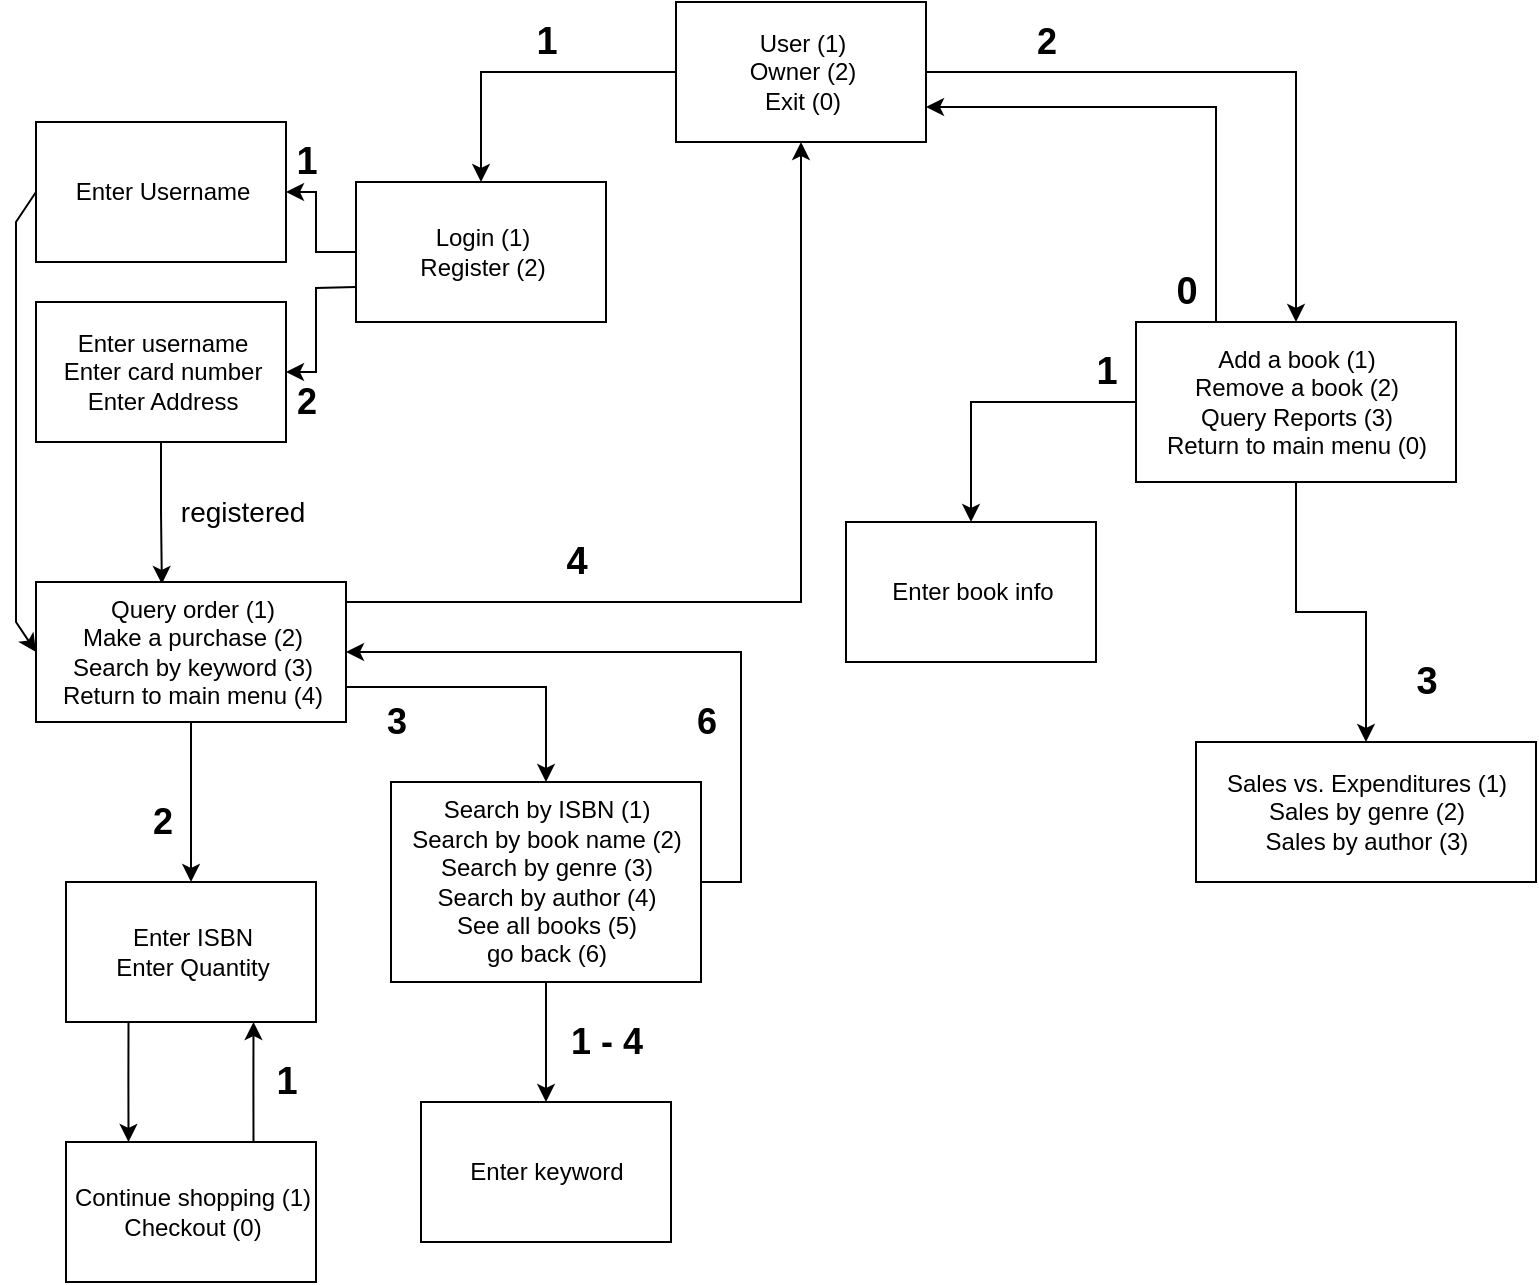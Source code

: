 <mxfile version="20.6.0" type="device"><diagram id="MAAnTbD2hsd14_xDZTOC" name="Page-1"><mxGraphModel dx="1422" dy="794" grid="1" gridSize="10" guides="1" tooltips="1" connect="1" arrows="1" fold="1" page="1" pageScale="1" pageWidth="850" pageHeight="1100" math="0" shadow="0"><root><mxCell id="0"/><mxCell id="1" parent="0"/><mxCell id="7GmeE4RXz8GgBaFTA77W-3" style="edgeStyle=orthogonalEdgeStyle;rounded=0;orthogonalLoop=1;jettySize=auto;html=1;entryX=0.5;entryY=0;entryDx=0;entryDy=0;" edge="1" parent="1" source="7GmeE4RXz8GgBaFTA77W-1" target="7GmeE4RXz8GgBaFTA77W-2"><mxGeometry relative="1" as="geometry"/></mxCell><mxCell id="7GmeE4RXz8GgBaFTA77W-6" style="edgeStyle=orthogonalEdgeStyle;rounded=0;orthogonalLoop=1;jettySize=auto;html=1;entryX=0.5;entryY=0;entryDx=0;entryDy=0;" edge="1" parent="1" source="7GmeE4RXz8GgBaFTA77W-1" target="7GmeE4RXz8GgBaFTA77W-5"><mxGeometry relative="1" as="geometry"/></mxCell><mxCell id="7GmeE4RXz8GgBaFTA77W-1" value="User (1)&lt;br&gt;Owner (2)&lt;br&gt;Exit (0)" style="html=1;" vertex="1" parent="1"><mxGeometry x="340" y="10" width="125" height="70" as="geometry"/></mxCell><mxCell id="7GmeE4RXz8GgBaFTA77W-10" style="edgeStyle=orthogonalEdgeStyle;rounded=0;orthogonalLoop=1;jettySize=auto;html=1;entryX=1;entryY=0.5;entryDx=0;entryDy=0;fontSize=18;exitX=0;exitY=0.5;exitDx=0;exitDy=0;" edge="1" parent="1" source="7GmeE4RXz8GgBaFTA77W-2" target="7GmeE4RXz8GgBaFTA77W-9"><mxGeometry relative="1" as="geometry"/></mxCell><mxCell id="7GmeE4RXz8GgBaFTA77W-2" value="Login (1)&lt;br&gt;Register (2)" style="html=1;" vertex="1" parent="1"><mxGeometry x="180" y="100" width="125" height="70" as="geometry"/></mxCell><mxCell id="7GmeE4RXz8GgBaFTA77W-4" value="&lt;b&gt;&lt;font style=&quot;font-size: 19px;&quot;&gt;1&lt;/font&gt;&lt;/b&gt;" style="text;html=1;align=center;verticalAlign=middle;resizable=0;points=[];autosize=1;strokeColor=none;fillColor=none;" vertex="1" parent="1"><mxGeometry x="260" y="10" width="30" height="40" as="geometry"/></mxCell><mxCell id="7GmeE4RXz8GgBaFTA77W-77" style="edgeStyle=orthogonalEdgeStyle;rounded=0;orthogonalLoop=1;jettySize=auto;html=1;exitX=0;exitY=0.5;exitDx=0;exitDy=0;fontSize=14;entryX=0.5;entryY=0;entryDx=0;entryDy=0;" edge="1" parent="1" source="7GmeE4RXz8GgBaFTA77W-5" target="7GmeE4RXz8GgBaFTA77W-78"><mxGeometry relative="1" as="geometry"><mxPoint x="500" y="320" as="targetPoint"/></mxGeometry></mxCell><mxCell id="7GmeE4RXz8GgBaFTA77W-81" style="edgeStyle=orthogonalEdgeStyle;rounded=0;orthogonalLoop=1;jettySize=auto;html=1;exitX=0.25;exitY=0;exitDx=0;exitDy=0;entryX=1;entryY=0.75;entryDx=0;entryDy=0;fontSize=14;" edge="1" parent="1" source="7GmeE4RXz8GgBaFTA77W-5" target="7GmeE4RXz8GgBaFTA77W-1"><mxGeometry relative="1" as="geometry"/></mxCell><mxCell id="7GmeE4RXz8GgBaFTA77W-84" style="edgeStyle=orthogonalEdgeStyle;rounded=0;orthogonalLoop=1;jettySize=auto;html=1;entryX=0.5;entryY=0;entryDx=0;entryDy=0;fontSize=14;" edge="1" parent="1" source="7GmeE4RXz8GgBaFTA77W-5" target="7GmeE4RXz8GgBaFTA77W-83"><mxGeometry relative="1" as="geometry"/></mxCell><mxCell id="7GmeE4RXz8GgBaFTA77W-5" value="Add a book (1)&lt;br&gt;Remove a book (2)&lt;br&gt;Query Reports (3)&lt;br&gt;Return to main menu (0)" style="html=1;" vertex="1" parent="1"><mxGeometry x="570" y="170" width="160" height="80" as="geometry"/></mxCell><mxCell id="7GmeE4RXz8GgBaFTA77W-7" value="&lt;b&gt;&lt;font style=&quot;font-size: 18px;&quot;&gt;2&lt;/font&gt;&lt;/b&gt;" style="text;html=1;align=center;verticalAlign=middle;resizable=0;points=[];autosize=1;strokeColor=none;fillColor=none;" vertex="1" parent="1"><mxGeometry x="510" y="10" width="30" height="40" as="geometry"/></mxCell><mxCell id="7GmeE4RXz8GgBaFTA77W-9" value="Enter Username" style="html=1;" vertex="1" parent="1"><mxGeometry x="20" y="70" width="125" height="70" as="geometry"/></mxCell><mxCell id="7GmeE4RXz8GgBaFTA77W-11" value="&lt;b&gt;&lt;font style=&quot;font-size: 19px;&quot;&gt;1&lt;/font&gt;&lt;/b&gt;" style="text;html=1;align=center;verticalAlign=middle;resizable=0;points=[];autosize=1;strokeColor=none;fillColor=none;" vertex="1" parent="1"><mxGeometry x="140" y="70" width="30" height="40" as="geometry"/></mxCell><mxCell id="7GmeE4RXz8GgBaFTA77W-25" style="edgeStyle=orthogonalEdgeStyle;rounded=0;orthogonalLoop=1;jettySize=auto;html=1;entryX=0.406;entryY=0.014;entryDx=0;entryDy=0;entryPerimeter=0;fontSize=14;" edge="1" parent="1" source="7GmeE4RXz8GgBaFTA77W-12" target="7GmeE4RXz8GgBaFTA77W-15"><mxGeometry relative="1" as="geometry"/></mxCell><mxCell id="7GmeE4RXz8GgBaFTA77W-12" value="Enter username&lt;br&gt;Enter card number&lt;br&gt;Enter Address" style="html=1;" vertex="1" parent="1"><mxGeometry x="20" y="160" width="125" height="70" as="geometry"/></mxCell><mxCell id="7GmeE4RXz8GgBaFTA77W-14" value="&lt;b&gt;&lt;font style=&quot;font-size: 18px;&quot;&gt;2&lt;/font&gt;&lt;/b&gt;" style="text;html=1;align=center;verticalAlign=middle;resizable=0;points=[];autosize=1;strokeColor=none;fillColor=none;" vertex="1" parent="1"><mxGeometry x="140" y="190" width="30" height="40" as="geometry"/></mxCell><mxCell id="7GmeE4RXz8GgBaFTA77W-28" style="edgeStyle=orthogonalEdgeStyle;rounded=0;orthogonalLoop=1;jettySize=auto;html=1;entryX=0.5;entryY=1;entryDx=0;entryDy=0;fontSize=14;" edge="1" parent="1" source="7GmeE4RXz8GgBaFTA77W-15" target="7GmeE4RXz8GgBaFTA77W-1"><mxGeometry relative="1" as="geometry"><Array as="points"><mxPoint x="403" y="310"/></Array></mxGeometry></mxCell><mxCell id="7GmeE4RXz8GgBaFTA77W-50" style="edgeStyle=orthogonalEdgeStyle;rounded=0;orthogonalLoop=1;jettySize=auto;html=1;exitX=1;exitY=0.75;exitDx=0;exitDy=0;entryX=0.5;entryY=0;entryDx=0;entryDy=0;fontSize=14;" edge="1" parent="1" source="7GmeE4RXz8GgBaFTA77W-15" target="7GmeE4RXz8GgBaFTA77W-49"><mxGeometry relative="1" as="geometry"/></mxCell><mxCell id="7GmeE4RXz8GgBaFTA77W-73" style="edgeStyle=orthogonalEdgeStyle;rounded=0;orthogonalLoop=1;jettySize=auto;html=1;exitX=0.5;exitY=1;exitDx=0;exitDy=0;entryX=0.5;entryY=0;entryDx=0;entryDy=0;fontSize=14;" edge="1" parent="1" source="7GmeE4RXz8GgBaFTA77W-15" target="7GmeE4RXz8GgBaFTA77W-34"><mxGeometry relative="1" as="geometry"/></mxCell><mxCell id="7GmeE4RXz8GgBaFTA77W-15" value="Query order (1)&lt;br&gt;Make a purchase (2)&lt;br&gt;Search by keyword (3)&lt;br&gt;Return to main menu (4)" style="html=1;" vertex="1" parent="1"><mxGeometry x="20" y="300" width="155" height="70" as="geometry"/></mxCell><mxCell id="7GmeE4RXz8GgBaFTA77W-23" value="registered&amp;nbsp;" style="text;html=1;align=center;verticalAlign=middle;resizable=0;points=[];autosize=1;strokeColor=none;fillColor=none;fontSize=14;" vertex="1" parent="1"><mxGeometry x="80" y="250" width="90" height="30" as="geometry"/></mxCell><mxCell id="7GmeE4RXz8GgBaFTA77W-24" value="" style="endArrow=classic;html=1;rounded=0;fontSize=14;exitX=0;exitY=0.75;exitDx=0;exitDy=0;entryX=1;entryY=0.5;entryDx=0;entryDy=0;" edge="1" parent="1" source="7GmeE4RXz8GgBaFTA77W-2" target="7GmeE4RXz8GgBaFTA77W-12"><mxGeometry width="50" height="50" relative="1" as="geometry"><mxPoint x="400" y="400" as="sourcePoint"/><mxPoint x="160" y="190" as="targetPoint"/><Array as="points"><mxPoint x="160" y="153"/><mxPoint x="160" y="195"/></Array></mxGeometry></mxCell><mxCell id="7GmeE4RXz8GgBaFTA77W-27" value="" style="endArrow=classic;html=1;rounded=0;fontSize=14;exitX=0;exitY=0.5;exitDx=0;exitDy=0;entryX=0;entryY=0.5;entryDx=0;entryDy=0;" edge="1" parent="1" source="7GmeE4RXz8GgBaFTA77W-9" target="7GmeE4RXz8GgBaFTA77W-15"><mxGeometry width="50" height="50" relative="1" as="geometry"><mxPoint x="400" y="400" as="sourcePoint"/><mxPoint x="450" y="350" as="targetPoint"/><Array as="points"><mxPoint x="10" y="120"/><mxPoint x="10" y="320"/></Array></mxGeometry></mxCell><mxCell id="7GmeE4RXz8GgBaFTA77W-30" value="&lt;b&gt;&lt;font style=&quot;font-size: 19px;&quot;&gt;4&lt;/font&gt;&lt;/b&gt;" style="text;html=1;align=center;verticalAlign=middle;resizable=0;points=[];autosize=1;strokeColor=none;fillColor=none;" vertex="1" parent="1"><mxGeometry x="275" y="270" width="30" height="40" as="geometry"/></mxCell><mxCell id="7GmeE4RXz8GgBaFTA77W-38" style="edgeStyle=orthogonalEdgeStyle;rounded=0;orthogonalLoop=1;jettySize=auto;html=1;exitX=0.25;exitY=1;exitDx=0;exitDy=0;entryX=0.25;entryY=0;entryDx=0;entryDy=0;fontSize=14;" edge="1" parent="1" source="7GmeE4RXz8GgBaFTA77W-34" target="7GmeE4RXz8GgBaFTA77W-37"><mxGeometry relative="1" as="geometry"/></mxCell><mxCell id="7GmeE4RXz8GgBaFTA77W-34" value="Enter ISBN&lt;br&gt;Enter Quantity" style="html=1;" vertex="1" parent="1"><mxGeometry x="35" y="450" width="125" height="70" as="geometry"/></mxCell><mxCell id="7GmeE4RXz8GgBaFTA77W-36" value="&lt;b&gt;&lt;font style=&quot;font-size: 18px;&quot;&gt;2&lt;/font&gt;&lt;/b&gt;" style="text;html=1;align=center;verticalAlign=middle;resizable=0;points=[];autosize=1;strokeColor=none;fillColor=none;" vertex="1" parent="1"><mxGeometry x="67.5" y="400" width="30" height="40" as="geometry"/></mxCell><mxCell id="7GmeE4RXz8GgBaFTA77W-39" style="edgeStyle=orthogonalEdgeStyle;rounded=0;orthogonalLoop=1;jettySize=auto;html=1;exitX=0.75;exitY=0;exitDx=0;exitDy=0;entryX=0.75;entryY=1;entryDx=0;entryDy=0;fontSize=14;" edge="1" parent="1" source="7GmeE4RXz8GgBaFTA77W-37" target="7GmeE4RXz8GgBaFTA77W-34"><mxGeometry relative="1" as="geometry"/></mxCell><mxCell id="7GmeE4RXz8GgBaFTA77W-37" value="Continue shopping (1)&lt;br&gt;Checkout (0)" style="html=1;" vertex="1" parent="1"><mxGeometry x="35" y="580" width="125" height="70" as="geometry"/></mxCell><mxCell id="7GmeE4RXz8GgBaFTA77W-47" value="&lt;b&gt;&lt;font style=&quot;font-size: 19px;&quot;&gt;1&lt;/font&gt;&lt;/b&gt;" style="text;html=1;align=center;verticalAlign=middle;resizable=0;points=[];autosize=1;strokeColor=none;fillColor=none;" vertex="1" parent="1"><mxGeometry x="130" y="530" width="30" height="40" as="geometry"/></mxCell><mxCell id="7GmeE4RXz8GgBaFTA77W-67" style="edgeStyle=orthogonalEdgeStyle;rounded=0;orthogonalLoop=1;jettySize=auto;html=1;exitX=1;exitY=0.5;exitDx=0;exitDy=0;entryX=1;entryY=0.5;entryDx=0;entryDy=0;fontSize=14;" edge="1" parent="1" source="7GmeE4RXz8GgBaFTA77W-49" target="7GmeE4RXz8GgBaFTA77W-15"><mxGeometry relative="1" as="geometry"/></mxCell><mxCell id="7GmeE4RXz8GgBaFTA77W-75" style="edgeStyle=orthogonalEdgeStyle;rounded=0;orthogonalLoop=1;jettySize=auto;html=1;exitX=0.5;exitY=1;exitDx=0;exitDy=0;entryX=0.5;entryY=0;entryDx=0;entryDy=0;fontSize=14;" edge="1" parent="1" source="7GmeE4RXz8GgBaFTA77W-49" target="7GmeE4RXz8GgBaFTA77W-51"><mxGeometry relative="1" as="geometry"/></mxCell><mxCell id="7GmeE4RXz8GgBaFTA77W-49" value="Search by ISBN (1)&lt;br&gt;Search by book name (2)&lt;br&gt;Search by genre (3)&lt;br&gt;Search by author (4)&lt;br&gt;See all books (5)&lt;br&gt;go back (6)" style="html=1;" vertex="1" parent="1"><mxGeometry x="197.5" y="400" width="155" height="100" as="geometry"/></mxCell><mxCell id="7GmeE4RXz8GgBaFTA77W-51" value="Enter keyword" style="html=1;" vertex="1" parent="1"><mxGeometry x="212.5" y="560" width="125" height="70" as="geometry"/></mxCell><mxCell id="7GmeE4RXz8GgBaFTA77W-69" value="&lt;b&gt;&lt;font style=&quot;font-size: 18px;&quot;&gt;6&lt;/font&gt;&lt;/b&gt;" style="text;html=1;align=center;verticalAlign=middle;resizable=0;points=[];autosize=1;strokeColor=none;fillColor=none;" vertex="1" parent="1"><mxGeometry x="340" y="350" width="30" height="40" as="geometry"/></mxCell><mxCell id="7GmeE4RXz8GgBaFTA77W-70" value="&lt;b&gt;&lt;font style=&quot;font-size: 18px;&quot;&gt;3&lt;/font&gt;&lt;/b&gt;" style="text;html=1;align=center;verticalAlign=middle;resizable=0;points=[];autosize=1;strokeColor=none;fillColor=none;" vertex="1" parent="1"><mxGeometry x="185" y="350" width="30" height="40" as="geometry"/></mxCell><mxCell id="7GmeE4RXz8GgBaFTA77W-76" value="&lt;b&gt;&lt;font style=&quot;font-size: 18px;&quot;&gt;1 - 4&lt;/font&gt;&lt;/b&gt;" style="text;html=1;align=center;verticalAlign=middle;resizable=0;points=[];autosize=1;strokeColor=none;fillColor=none;" vertex="1" parent="1"><mxGeometry x="275" y="510" width="60" height="40" as="geometry"/></mxCell><mxCell id="7GmeE4RXz8GgBaFTA77W-78" value="Enter book info" style="html=1;" vertex="1" parent="1"><mxGeometry x="425" y="270" width="125" height="70" as="geometry"/></mxCell><mxCell id="7GmeE4RXz8GgBaFTA77W-79" value="&lt;b&gt;&lt;font style=&quot;font-size: 19px;&quot;&gt;1&lt;/font&gt;&lt;/b&gt;" style="text;html=1;align=center;verticalAlign=middle;resizable=0;points=[];autosize=1;strokeColor=none;fillColor=none;" vertex="1" parent="1"><mxGeometry x="540" y="175" width="30" height="40" as="geometry"/></mxCell><mxCell id="7GmeE4RXz8GgBaFTA77W-82" value="&lt;b&gt;&lt;font style=&quot;font-size: 19px;&quot;&gt;0&lt;/font&gt;&lt;/b&gt;" style="text;html=1;align=center;verticalAlign=middle;resizable=0;points=[];autosize=1;strokeColor=none;fillColor=none;" vertex="1" parent="1"><mxGeometry x="580" y="135" width="30" height="40" as="geometry"/></mxCell><mxCell id="7GmeE4RXz8GgBaFTA77W-83" value="Sales vs. Expenditures (1)&lt;br&gt;Sales by genre (2)&lt;br&gt;Sales by author (3)" style="html=1;" vertex="1" parent="1"><mxGeometry x="600" y="380" width="170" height="70" as="geometry"/></mxCell><mxCell id="7GmeE4RXz8GgBaFTA77W-85" value="&lt;span style=&quot;font-size: 19px;&quot;&gt;&lt;b&gt;3&lt;/b&gt;&lt;/span&gt;" style="text;html=1;align=center;verticalAlign=middle;resizable=0;points=[];autosize=1;strokeColor=none;fillColor=none;" vertex="1" parent="1"><mxGeometry x="700" y="330" width="30" height="40" as="geometry"/></mxCell></root></mxGraphModel></diagram></mxfile>